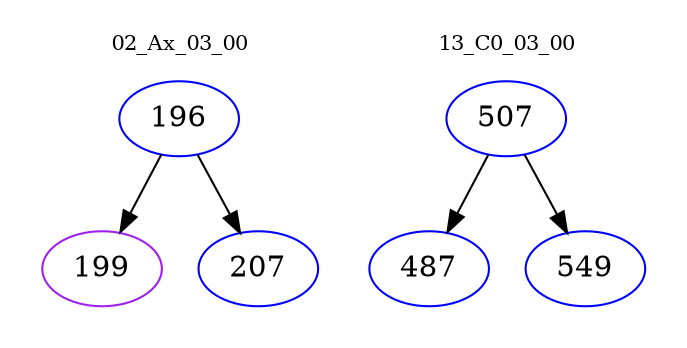 digraph{
subgraph cluster_0 {
color = white
label = "02_Ax_03_00";
fontsize=10;
T0_196 [label="196", color="blue"]
T0_196 -> T0_199 [color="black"]
T0_199 [label="199", color="purple"]
T0_196 -> T0_207 [color="black"]
T0_207 [label="207", color="blue"]
}
subgraph cluster_1 {
color = white
label = "13_C0_03_00";
fontsize=10;
T1_507 [label="507", color="blue"]
T1_507 -> T1_487 [color="black"]
T1_487 [label="487", color="blue"]
T1_507 -> T1_549 [color="black"]
T1_549 [label="549", color="blue"]
}
}
